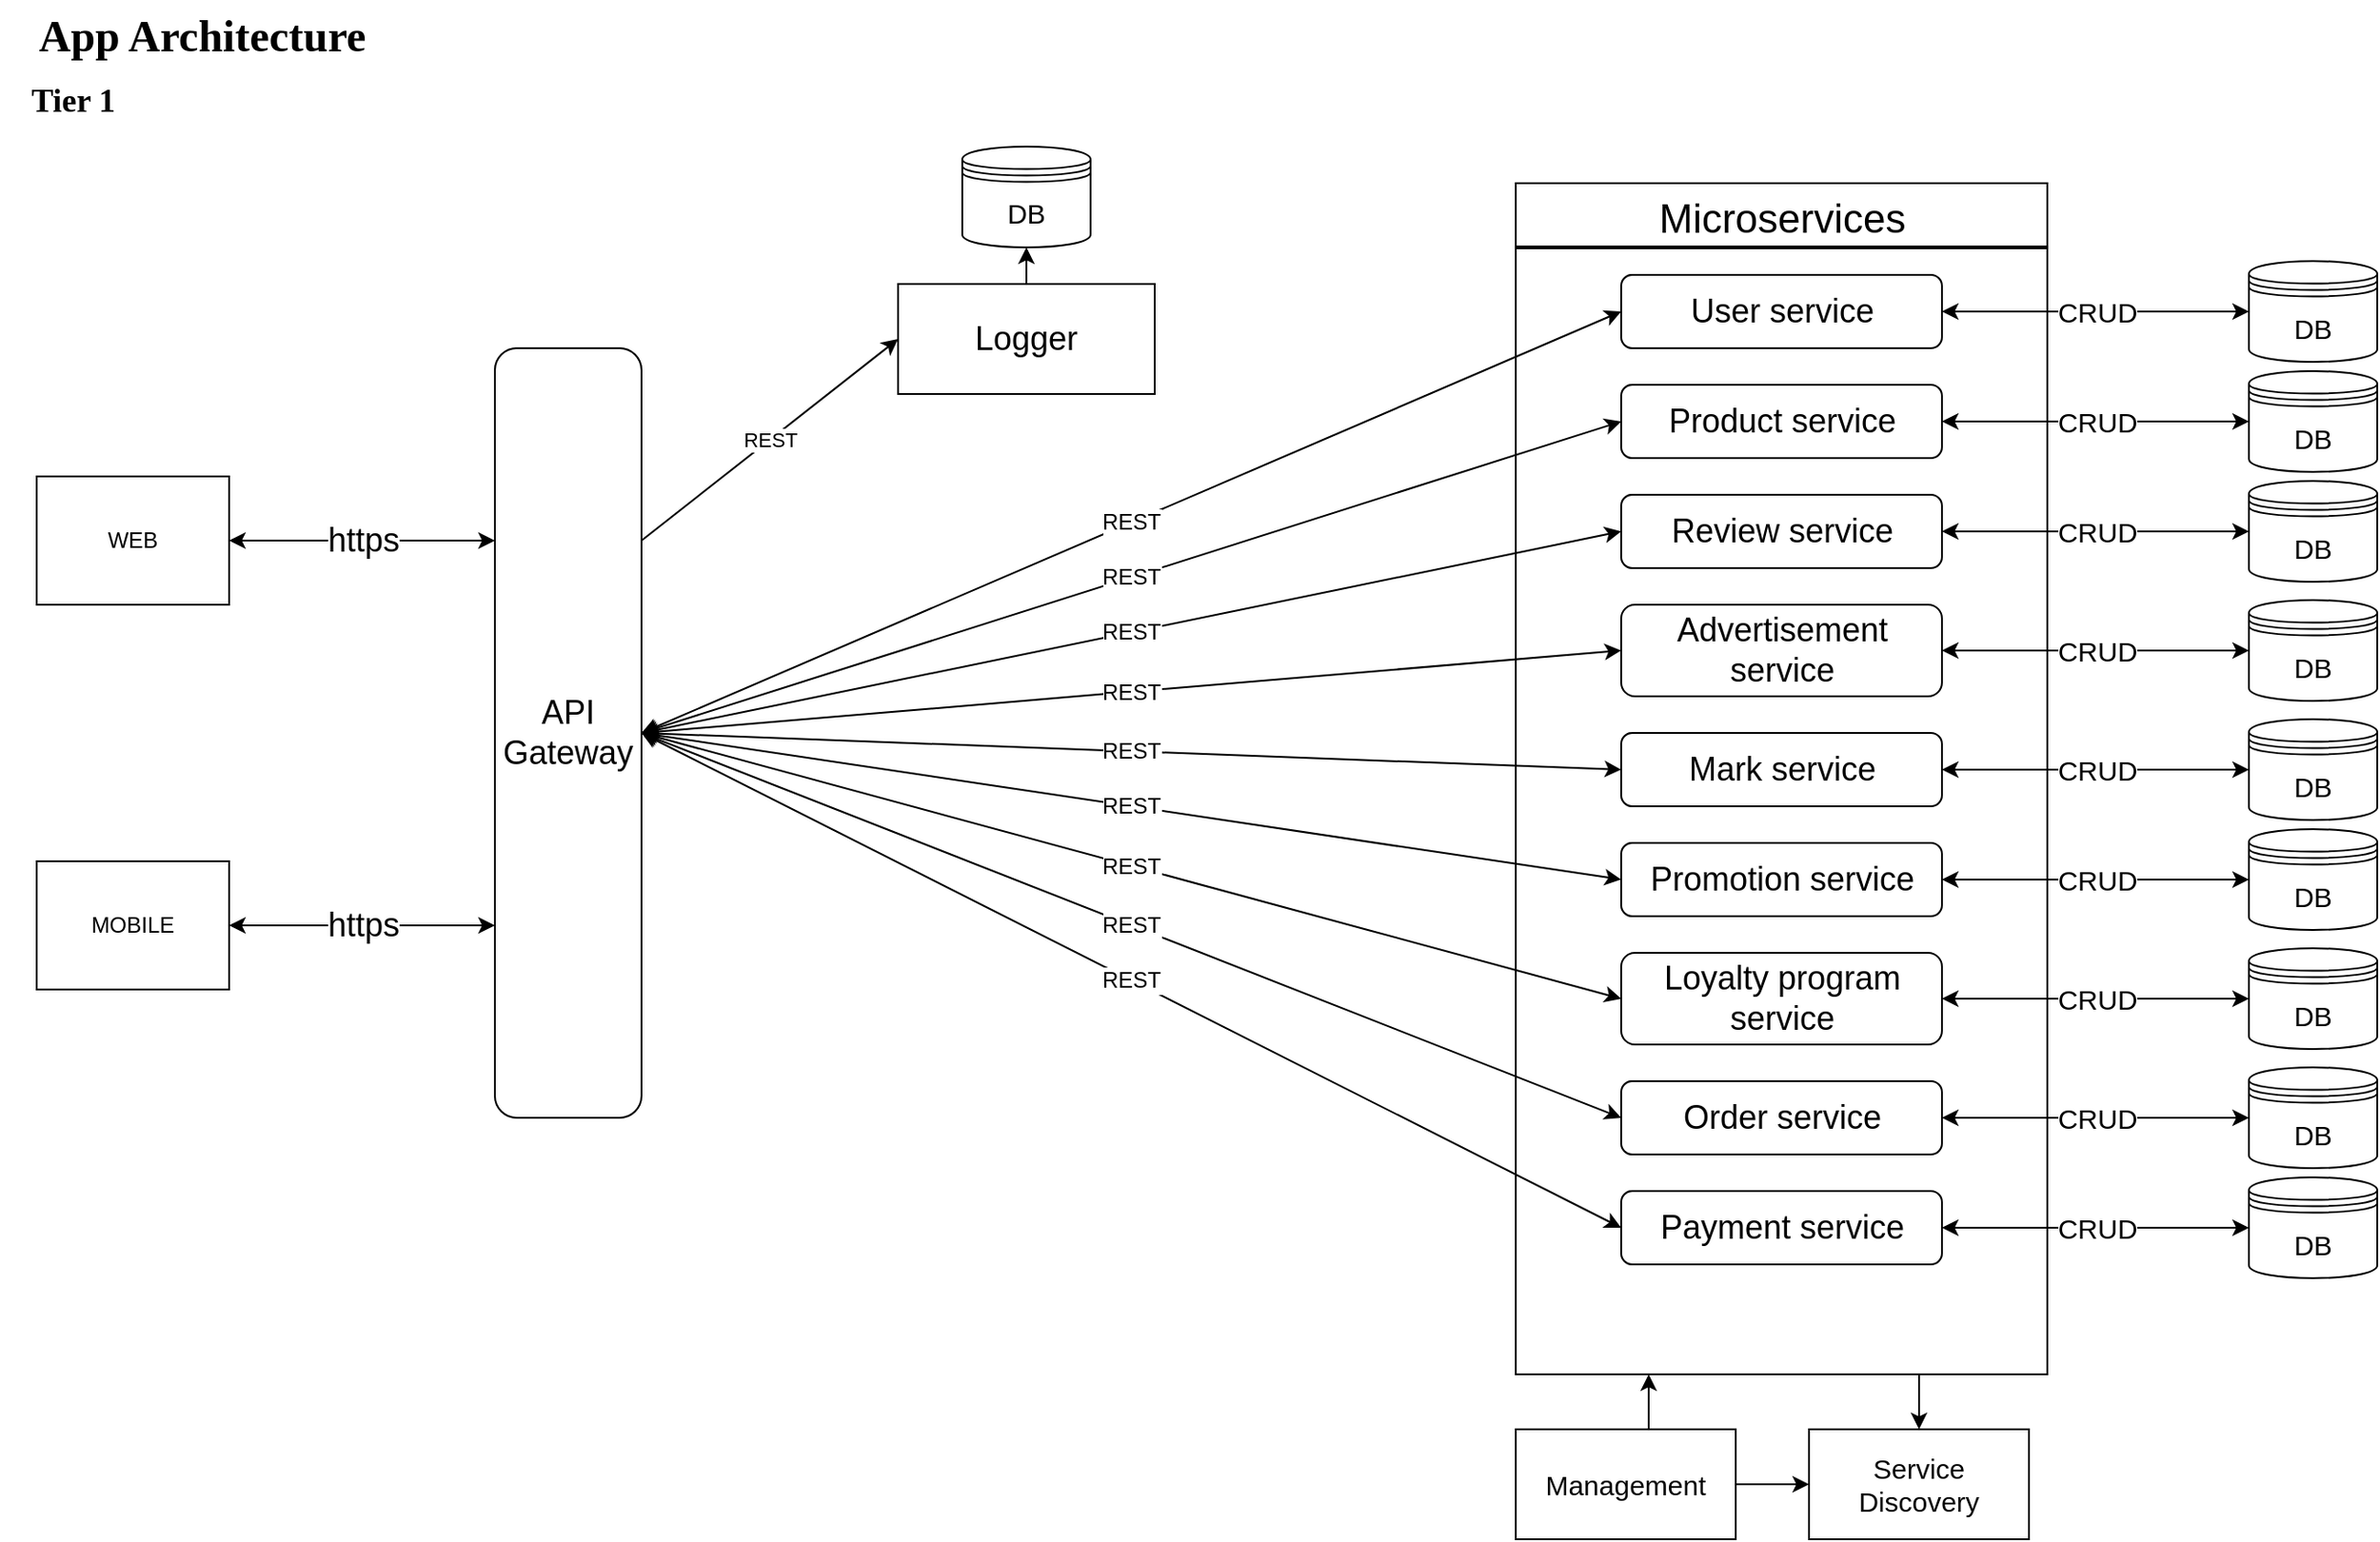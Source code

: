 <mxfile version="20.0.1" type="device"><diagram id="-zenrwY8bKHq8CytmOE4" name="Page-1"><mxGraphModel dx="1422" dy="737" grid="1" gridSize="10" guides="1" tooltips="1" connect="1" arrows="1" fold="1" page="1" pageScale="1" pageWidth="827" pageHeight="1169" math="0" shadow="0"><root><mxCell id="0"/><mxCell id="1" parent="0"/><mxCell id="sjMJpMcIu_CNjndKNzV4-4" value="WEB" style="rounded=0;whiteSpace=wrap;html=1;" parent="1" vertex="1"><mxGeometry x="20" y="260" width="105" height="70" as="geometry"/></mxCell><mxCell id="sjMJpMcIu_CNjndKNzV4-9" value="&lt;b style=&quot;line-height: 1;&quot;&gt;Tier 1&lt;/b&gt;" style="text;html=1;strokeColor=none;fillColor=none;align=center;verticalAlign=middle;whiteSpace=wrap;rounded=0;fontSize=18;fontFamily=Tahoma;" parent="1" vertex="1"><mxGeometry x="10" y="30" width="60" height="50" as="geometry"/></mxCell><mxCell id="sjMJpMcIu_CNjndKNzV4-11" value="API&lt;br&gt;Gateway" style="rounded=1;whiteSpace=wrap;html=1;fontSize=18;" parent="1" vertex="1"><mxGeometry x="270" y="190" width="80" height="420" as="geometry"/></mxCell><mxCell id="sjMJpMcIu_CNjndKNzV4-15" value="https" style="endArrow=classic;startArrow=classic;html=1;rounded=0;fontSize=18;exitX=1;exitY=0.5;exitDx=0;exitDy=0;entryX=0;entryY=0.25;entryDx=0;entryDy=0;" parent="1" source="sjMJpMcIu_CNjndKNzV4-4" target="sjMJpMcIu_CNjndKNzV4-11" edge="1"><mxGeometry width="50" height="50" relative="1" as="geometry"><mxPoint x="410" y="420" as="sourcePoint"/><mxPoint x="460" y="370" as="targetPoint"/></mxGeometry></mxCell><mxCell id="sjMJpMcIu_CNjndKNzV4-16" value="MOBILE" style="rounded=0;whiteSpace=wrap;html=1;" parent="1" vertex="1"><mxGeometry x="20" y="470" width="105" height="70" as="geometry"/></mxCell><mxCell id="sjMJpMcIu_CNjndKNzV4-18" value="https" style="endArrow=classic;startArrow=classic;html=1;rounded=0;fontSize=18;exitX=1;exitY=0.5;exitDx=0;exitDy=0;entryX=0;entryY=0.75;entryDx=0;entryDy=0;" parent="1" source="sjMJpMcIu_CNjndKNzV4-16" target="sjMJpMcIu_CNjndKNzV4-11" edge="1"><mxGeometry width="50" height="50" relative="1" as="geometry"><mxPoint x="120" y="524.5" as="sourcePoint"/><mxPoint x="245" y="524.5" as="targetPoint"/></mxGeometry></mxCell><mxCell id="sjMJpMcIu_CNjndKNzV4-65" style="edgeStyle=orthogonalEdgeStyle;rounded=0;orthogonalLoop=1;jettySize=auto;html=1;exitX=0.75;exitY=1;exitDx=0;exitDy=0;entryX=0.5;entryY=0;entryDx=0;entryDy=0;fontFamily=Helvetica;fontSize=12;" parent="1" source="sjMJpMcIu_CNjndKNzV4-20" target="sjMJpMcIu_CNjndKNzV4-64" edge="1"><mxGeometry relative="1" as="geometry"/></mxCell><mxCell id="sjMJpMcIu_CNjndKNzV4-20" value="" style="rounded=0;whiteSpace=wrap;html=1;fontSize=18;" parent="1" vertex="1"><mxGeometry x="827" y="100" width="290" height="650" as="geometry"/></mxCell><mxCell id="sjMJpMcIu_CNjndKNzV4-24" value="" style="line;strokeWidth=2;html=1;fontSize=18;" parent="1" vertex="1"><mxGeometry x="827" y="130" width="290" height="10" as="geometry"/></mxCell><mxCell id="sjMJpMcIu_CNjndKNzV4-27" value="App Architecture" style="text;strokeColor=none;fillColor=none;html=1;fontSize=24;fontStyle=1;verticalAlign=middle;align=center;fontFamily=Tahoma;" parent="1" vertex="1"><mxGeometry width="220" height="40" as="geometry"/></mxCell><mxCell id="sjMJpMcIu_CNjndKNzV4-28" value="Microservices" style="text;strokeColor=none;fillColor=none;html=1;fontSize=22;fontStyle=0;verticalAlign=top;align=center;fontFamily=Helvetica;" parent="1" vertex="1"><mxGeometry x="889.5" y="100" width="165" height="30" as="geometry"/></mxCell><mxCell id="sjMJpMcIu_CNjndKNzV4-44" value="REST" style="endArrow=classic;startArrow=classic;html=1;rounded=0;fontFamily=Helvetica;fontSize=12;exitX=1;exitY=0.5;exitDx=0;exitDy=0;entryX=0;entryY=0.5;entryDx=0;entryDy=0;" parent="1" source="sjMJpMcIu_CNjndKNzV4-11" target="sjMJpMcIu_CNjndKNzV4-45" edge="1"><mxGeometry width="50" height="50" relative="1" as="geometry"><mxPoint x="580" y="400" as="sourcePoint"/><mxPoint x="700" y="220" as="targetPoint"/></mxGeometry></mxCell><mxCell id="sjMJpMcIu_CNjndKNzV4-45" value="User service" style="rounded=1;whiteSpace=wrap;html=1;fontFamily=Helvetica;fontSize=18;" parent="1" vertex="1"><mxGeometry x="884.5" y="150" width="175" height="40" as="geometry"/></mxCell><mxCell id="sjMJpMcIu_CNjndKNzV4-46" value="Product service" style="rounded=1;whiteSpace=wrap;html=1;fontFamily=Helvetica;fontSize=18;" parent="1" vertex="1"><mxGeometry x="884.5" y="210" width="175" height="40" as="geometry"/></mxCell><mxCell id="sjMJpMcIu_CNjndKNzV4-47" value="REST" style="endArrow=classic;startArrow=classic;html=1;rounded=0;fontFamily=Helvetica;fontSize=12;exitX=1;exitY=0.5;exitDx=0;exitDy=0;entryX=0;entryY=0.5;entryDx=0;entryDy=0;" parent="1" source="sjMJpMcIu_CNjndKNzV4-11" target="sjMJpMcIu_CNjndKNzV4-46" edge="1"><mxGeometry width="50" height="50" relative="1" as="geometry"><mxPoint x="580" y="400" as="sourcePoint"/><mxPoint x="757.5" y="210" as="targetPoint"/></mxGeometry></mxCell><mxCell id="sjMJpMcIu_CNjndKNzV4-48" value="Review service" style="rounded=1;whiteSpace=wrap;html=1;fontFamily=Helvetica;fontSize=18;" parent="1" vertex="1"><mxGeometry x="884.5" y="270" width="175" height="40" as="geometry"/></mxCell><mxCell id="sjMJpMcIu_CNjndKNzV4-50" value="REST" style="endArrow=classic;startArrow=classic;html=1;rounded=0;fontFamily=Helvetica;fontSize=12;entryX=0;entryY=0.5;entryDx=0;entryDy=0;exitX=1;exitY=0.5;exitDx=0;exitDy=0;" parent="1" target="sjMJpMcIu_CNjndKNzV4-48" edge="1" source="sjMJpMcIu_CNjndKNzV4-11"><mxGeometry width="50" height="50" relative="1" as="geometry"><mxPoint x="580" y="400" as="sourcePoint"/><mxPoint x="757.5" y="270" as="targetPoint"/></mxGeometry></mxCell><mxCell id="sjMJpMcIu_CNjndKNzV4-51" value="Advertisement service" style="rounded=1;whiteSpace=wrap;html=1;fontFamily=Helvetica;fontSize=18;" parent="1" vertex="1"><mxGeometry x="884.5" y="330" width="175" height="50" as="geometry"/></mxCell><mxCell id="sjMJpMcIu_CNjndKNzV4-52" value="REST" style="endArrow=classic;startArrow=classic;html=1;rounded=0;fontFamily=Helvetica;fontSize=12;entryX=0;entryY=0.5;entryDx=0;entryDy=0;exitX=1;exitY=0.5;exitDx=0;exitDy=0;" parent="1" target="sjMJpMcIu_CNjndKNzV4-51" edge="1" source="sjMJpMcIu_CNjndKNzV4-11"><mxGeometry width="50" height="50" relative="1" as="geometry"><mxPoint x="580" y="400" as="sourcePoint"/><mxPoint x="757.5" y="330" as="targetPoint"/></mxGeometry></mxCell><mxCell id="sjMJpMcIu_CNjndKNzV4-53" value="Mark service" style="rounded=1;whiteSpace=wrap;html=1;fontFamily=Helvetica;fontSize=18;" parent="1" vertex="1"><mxGeometry x="884.5" y="400" width="175" height="40" as="geometry"/></mxCell><mxCell id="sjMJpMcIu_CNjndKNzV4-54" value="REST" style="endArrow=classic;startArrow=classic;html=1;rounded=0;fontFamily=Helvetica;fontSize=12;entryX=0;entryY=0.5;entryDx=0;entryDy=0;exitX=1;exitY=0.5;exitDx=0;exitDy=0;" parent="1" source="sjMJpMcIu_CNjndKNzV4-11" target="sjMJpMcIu_CNjndKNzV4-53" edge="1"><mxGeometry width="50" height="50" relative="1" as="geometry"><mxPoint x="580" y="400" as="sourcePoint"/><mxPoint x="757.5" y="395" as="targetPoint"/></mxGeometry></mxCell><mxCell id="sjMJpMcIu_CNjndKNzV4-56" value="Promotion service" style="rounded=1;whiteSpace=wrap;html=1;fontFamily=Helvetica;fontSize=18;" parent="1" vertex="1"><mxGeometry x="884.5" y="460" width="175" height="40" as="geometry"/></mxCell><mxCell id="sjMJpMcIu_CNjndKNzV4-57" value="REST" style="endArrow=classic;startArrow=classic;html=1;rounded=0;fontFamily=Helvetica;fontSize=12;entryX=0;entryY=0.5;entryDx=0;entryDy=0;exitX=1;exitY=0.5;exitDx=0;exitDy=0;" parent="1" source="sjMJpMcIu_CNjndKNzV4-11" target="sjMJpMcIu_CNjndKNzV4-56" edge="1"><mxGeometry width="50" height="50" relative="1" as="geometry"><mxPoint x="580" y="400" as="sourcePoint"/><mxPoint x="757.5" y="460" as="targetPoint"/></mxGeometry></mxCell><mxCell id="sjMJpMcIu_CNjndKNzV4-58" value="Loyalty program service" style="rounded=1;whiteSpace=wrap;html=1;fontFamily=Helvetica;fontSize=18;" parent="1" vertex="1"><mxGeometry x="884.5" y="520" width="175" height="50" as="geometry"/></mxCell><mxCell id="sjMJpMcIu_CNjndKNzV4-59" value="REST" style="endArrow=classic;startArrow=classic;html=1;rounded=0;fontFamily=Helvetica;fontSize=12;entryX=0;entryY=0.5;entryDx=0;entryDy=0;exitX=1;exitY=0.5;exitDx=0;exitDy=0;" parent="1" source="sjMJpMcIu_CNjndKNzV4-11" target="sjMJpMcIu_CNjndKNzV4-58" edge="1"><mxGeometry width="50" height="50" relative="1" as="geometry"><mxPoint x="580" y="400" as="sourcePoint"/><mxPoint x="757.5" y="520" as="targetPoint"/></mxGeometry></mxCell><mxCell id="sjMJpMcIu_CNjndKNzV4-60" value="Order service" style="rounded=1;whiteSpace=wrap;html=1;fontFamily=Helvetica;fontSize=18;" parent="1" vertex="1"><mxGeometry x="884.5" y="590" width="175" height="40" as="geometry"/></mxCell><mxCell id="sjMJpMcIu_CNjndKNzV4-61" value="REST" style="endArrow=classic;startArrow=classic;html=1;rounded=0;fontFamily=Helvetica;fontSize=12;entryX=0;entryY=0.5;entryDx=0;entryDy=0;exitX=1;exitY=0.5;exitDx=0;exitDy=0;" parent="1" source="sjMJpMcIu_CNjndKNzV4-11" target="sjMJpMcIu_CNjndKNzV4-60" edge="1"><mxGeometry width="50" height="50" relative="1" as="geometry"><mxPoint x="580" y="400" as="sourcePoint"/><mxPoint x="757.5" y="585" as="targetPoint"/></mxGeometry></mxCell><mxCell id="sjMJpMcIu_CNjndKNzV4-62" value="Payment service" style="rounded=1;whiteSpace=wrap;html=1;fontFamily=Helvetica;fontSize=18;" parent="1" vertex="1"><mxGeometry x="884.5" y="650" width="175" height="40" as="geometry"/></mxCell><mxCell id="sjMJpMcIu_CNjndKNzV4-63" value="REST" style="endArrow=classic;startArrow=classic;html=1;rounded=0;fontFamily=Helvetica;fontSize=12;entryX=0;entryY=0.5;entryDx=0;entryDy=0;exitX=1;exitY=0.5;exitDx=0;exitDy=0;" parent="1" source="sjMJpMcIu_CNjndKNzV4-11" target="sjMJpMcIu_CNjndKNzV4-62" edge="1"><mxGeometry width="50" height="50" relative="1" as="geometry"><mxPoint x="430" y="410" as="sourcePoint"/><mxPoint x="757.5" y="650" as="targetPoint"/></mxGeometry></mxCell><mxCell id="sjMJpMcIu_CNjndKNzV4-64" value="Service Discovery" style="rounded=0;whiteSpace=wrap;html=1;fontFamily=Helvetica;fontSize=15;" parent="1" vertex="1"><mxGeometry x="987" y="780" width="120" height="60" as="geometry"/></mxCell><mxCell id="sjMJpMcIu_CNjndKNzV4-68" style="edgeStyle=orthogonalEdgeStyle;rounded=0;orthogonalLoop=1;jettySize=auto;html=1;exitX=1;exitY=0.5;exitDx=0;exitDy=0;entryX=0;entryY=0.5;entryDx=0;entryDy=0;fontFamily=Helvetica;fontSize=15;" parent="1" source="sjMJpMcIu_CNjndKNzV4-66" target="sjMJpMcIu_CNjndKNzV4-64" edge="1"><mxGeometry relative="1" as="geometry"/></mxCell><mxCell id="sjMJpMcIu_CNjndKNzV4-97" style="edgeStyle=orthogonalEdgeStyle;rounded=0;orthogonalLoop=1;jettySize=auto;html=1;exitX=0.5;exitY=0;exitDx=0;exitDy=0;entryX=0.25;entryY=1;entryDx=0;entryDy=0;fontFamily=Helvetica;fontSize=15;" parent="1" source="sjMJpMcIu_CNjndKNzV4-66" target="sjMJpMcIu_CNjndKNzV4-20" edge="1"><mxGeometry relative="1" as="geometry"/></mxCell><mxCell id="sjMJpMcIu_CNjndKNzV4-66" value="Management" style="rounded=0;whiteSpace=wrap;html=1;fontFamily=Helvetica;fontSize=15;" parent="1" vertex="1"><mxGeometry x="827" y="780" width="120" height="60" as="geometry"/></mxCell><mxCell id="sjMJpMcIu_CNjndKNzV4-70" value="DB" style="shape=datastore;whiteSpace=wrap;html=1;fontFamily=Helvetica;fontSize=15;" parent="1" vertex="1"><mxGeometry x="1227" y="142.5" width="70" height="55" as="geometry"/></mxCell><mxCell id="sjMJpMcIu_CNjndKNzV4-76" value="CRUD" style="endArrow=classic;startArrow=classic;html=1;rounded=0;fontFamily=Helvetica;fontSize=15;exitX=1;exitY=0.5;exitDx=0;exitDy=0;entryX=0;entryY=0.5;entryDx=0;entryDy=0;" parent="1" source="sjMJpMcIu_CNjndKNzV4-45" target="sjMJpMcIu_CNjndKNzV4-70" edge="1"><mxGeometry width="50" height="50" relative="1" as="geometry"><mxPoint x="927" y="480" as="sourcePoint"/><mxPoint x="977" y="430" as="targetPoint"/></mxGeometry></mxCell><mxCell id="sjMJpMcIu_CNjndKNzV4-77" value="DB" style="shape=datastore;whiteSpace=wrap;html=1;fontFamily=Helvetica;fontSize=15;" parent="1" vertex="1"><mxGeometry x="1227" y="202.5" width="70" height="55" as="geometry"/></mxCell><mxCell id="sjMJpMcIu_CNjndKNzV4-78" value="CRUD" style="endArrow=classic;startArrow=classic;html=1;rounded=0;fontFamily=Helvetica;fontSize=15;exitX=1;exitY=0.5;exitDx=0;exitDy=0;entryX=0;entryY=0.5;entryDx=0;entryDy=0;" parent="1" source="sjMJpMcIu_CNjndKNzV4-46" target="sjMJpMcIu_CNjndKNzV4-77" edge="1"><mxGeometry width="50" height="50" relative="1" as="geometry"><mxPoint x="1069.5" y="180" as="sourcePoint"/><mxPoint x="1237" y="180" as="targetPoint"/></mxGeometry></mxCell><mxCell id="sjMJpMcIu_CNjndKNzV4-79" value="DB" style="shape=datastore;whiteSpace=wrap;html=1;fontFamily=Helvetica;fontSize=15;" parent="1" vertex="1"><mxGeometry x="1227" y="262.5" width="70" height="55" as="geometry"/></mxCell><mxCell id="sjMJpMcIu_CNjndKNzV4-80" value="CRUD" style="endArrow=classic;startArrow=classic;html=1;rounded=0;fontFamily=Helvetica;fontSize=15;exitX=1;exitY=0.5;exitDx=0;exitDy=0;entryX=0;entryY=0.5;entryDx=0;entryDy=0;" parent="1" source="sjMJpMcIu_CNjndKNzV4-48" target="sjMJpMcIu_CNjndKNzV4-79" edge="1"><mxGeometry width="50" height="50" relative="1" as="geometry"><mxPoint x="1069.5" y="240" as="sourcePoint"/><mxPoint x="1237" y="240" as="targetPoint"/></mxGeometry></mxCell><mxCell id="sjMJpMcIu_CNjndKNzV4-81" value="DB" style="shape=datastore;whiteSpace=wrap;html=1;fontFamily=Helvetica;fontSize=15;" parent="1" vertex="1"><mxGeometry x="1227" y="327.5" width="70" height="55" as="geometry"/></mxCell><mxCell id="sjMJpMcIu_CNjndKNzV4-82" value="CRUD" style="endArrow=classic;startArrow=classic;html=1;rounded=0;fontFamily=Helvetica;fontSize=15;exitX=1;exitY=0.5;exitDx=0;exitDy=0;entryX=0;entryY=0.5;entryDx=0;entryDy=0;" parent="1" source="sjMJpMcIu_CNjndKNzV4-51" target="sjMJpMcIu_CNjndKNzV4-81" edge="1"><mxGeometry width="50" height="50" relative="1" as="geometry"><mxPoint x="1069.5" y="300" as="sourcePoint"/><mxPoint x="1237" y="300" as="targetPoint"/></mxGeometry></mxCell><mxCell id="sjMJpMcIu_CNjndKNzV4-83" value="DB" style="shape=datastore;whiteSpace=wrap;html=1;fontFamily=Helvetica;fontSize=15;" parent="1" vertex="1"><mxGeometry x="1227" y="392.5" width="70" height="55" as="geometry"/></mxCell><mxCell id="sjMJpMcIu_CNjndKNzV4-84" value="DB" style="shape=datastore;whiteSpace=wrap;html=1;fontFamily=Helvetica;fontSize=15;" parent="1" vertex="1"><mxGeometry x="1227" y="452.5" width="70" height="55" as="geometry"/></mxCell><mxCell id="sjMJpMcIu_CNjndKNzV4-88" value="DB" style="shape=datastore;whiteSpace=wrap;html=1;fontFamily=Helvetica;fontSize=15;" parent="1" vertex="1"><mxGeometry x="1227" y="517.5" width="70" height="55" as="geometry"/></mxCell><mxCell id="sjMJpMcIu_CNjndKNzV4-89" value="DB" style="shape=datastore;whiteSpace=wrap;html=1;fontFamily=Helvetica;fontSize=15;" parent="1" vertex="1"><mxGeometry x="1227" y="582.5" width="70" height="55" as="geometry"/></mxCell><mxCell id="sjMJpMcIu_CNjndKNzV4-90" value="DB" style="shape=datastore;whiteSpace=wrap;html=1;fontFamily=Helvetica;fontSize=15;" parent="1" vertex="1"><mxGeometry x="1227" y="642.5" width="70" height="55" as="geometry"/></mxCell><mxCell id="sjMJpMcIu_CNjndKNzV4-91" value="CRUD" style="endArrow=classic;startArrow=classic;html=1;rounded=0;fontFamily=Helvetica;fontSize=15;exitX=1;exitY=0.5;exitDx=0;exitDy=0;entryX=0;entryY=0.5;entryDx=0;entryDy=0;" parent="1" source="sjMJpMcIu_CNjndKNzV4-53" target="sjMJpMcIu_CNjndKNzV4-83" edge="1"><mxGeometry width="50" height="50" relative="1" as="geometry"><mxPoint x="1069.5" y="365" as="sourcePoint"/><mxPoint x="1237" y="365" as="targetPoint"/></mxGeometry></mxCell><mxCell id="sjMJpMcIu_CNjndKNzV4-92" value="CRUD" style="endArrow=classic;startArrow=classic;html=1;rounded=0;fontFamily=Helvetica;fontSize=15;exitX=1;exitY=0.5;exitDx=0;exitDy=0;entryX=0;entryY=0.5;entryDx=0;entryDy=0;" parent="1" source="sjMJpMcIu_CNjndKNzV4-56" target="sjMJpMcIu_CNjndKNzV4-84" edge="1"><mxGeometry width="50" height="50" relative="1" as="geometry"><mxPoint x="1079.5" y="375" as="sourcePoint"/><mxPoint x="1247" y="375" as="targetPoint"/></mxGeometry></mxCell><mxCell id="sjMJpMcIu_CNjndKNzV4-93" value="CRUD" style="endArrow=classic;startArrow=classic;html=1;rounded=0;fontFamily=Helvetica;fontSize=15;exitX=1;exitY=0.5;exitDx=0;exitDy=0;entryX=0;entryY=0.5;entryDx=0;entryDy=0;" parent="1" source="sjMJpMcIu_CNjndKNzV4-58" target="sjMJpMcIu_CNjndKNzV4-88" edge="1"><mxGeometry width="50" height="50" relative="1" as="geometry"><mxPoint x="1089.5" y="385" as="sourcePoint"/><mxPoint x="1257" y="385" as="targetPoint"/></mxGeometry></mxCell><mxCell id="sjMJpMcIu_CNjndKNzV4-94" value="CRUD" style="endArrow=classic;startArrow=classic;html=1;rounded=0;fontFamily=Helvetica;fontSize=15;exitX=1;exitY=0.5;exitDx=0;exitDy=0;entryX=0;entryY=0.5;entryDx=0;entryDy=0;" parent="1" source="sjMJpMcIu_CNjndKNzV4-60" target="sjMJpMcIu_CNjndKNzV4-89" edge="1"><mxGeometry width="50" height="50" relative="1" as="geometry"><mxPoint x="1099.5" y="395" as="sourcePoint"/><mxPoint x="1267" y="395" as="targetPoint"/></mxGeometry></mxCell><mxCell id="sjMJpMcIu_CNjndKNzV4-95" value="CRUD" style="endArrow=classic;startArrow=classic;html=1;rounded=0;fontFamily=Helvetica;fontSize=15;exitX=1;exitY=0.5;exitDx=0;exitDy=0;entryX=0;entryY=0.5;entryDx=0;entryDy=0;" parent="1" source="sjMJpMcIu_CNjndKNzV4-62" target="sjMJpMcIu_CNjndKNzV4-90" edge="1"><mxGeometry width="50" height="50" relative="1" as="geometry"><mxPoint x="1109.5" y="405" as="sourcePoint"/><mxPoint x="1277" y="405" as="targetPoint"/></mxGeometry></mxCell><mxCell id="hhFwKb28xOrn_FupxCIT-16" style="edgeStyle=orthogonalEdgeStyle;rounded=0;orthogonalLoop=1;jettySize=auto;html=1;exitX=0.5;exitY=0;exitDx=0;exitDy=0;entryX=0.5;entryY=1;entryDx=0;entryDy=0;" edge="1" parent="1" source="hhFwKb28xOrn_FupxCIT-11" target="hhFwKb28xOrn_FupxCIT-15"><mxGeometry relative="1" as="geometry"/></mxCell><mxCell id="hhFwKb28xOrn_FupxCIT-11" value="&lt;span style=&quot;font-size: 18px;&quot;&gt;Logger&lt;/span&gt;" style="rounded=0;whiteSpace=wrap;html=1;fillColor=default;" vertex="1" parent="1"><mxGeometry x="490" y="155" width="140" height="60" as="geometry"/></mxCell><mxCell id="hhFwKb28xOrn_FupxCIT-14" value="REST" style="endArrow=classic;html=1;rounded=0;exitX=1;exitY=0.25;exitDx=0;exitDy=0;entryX=0;entryY=0.5;entryDx=0;entryDy=0;" edge="1" parent="1" source="sjMJpMcIu_CNjndKNzV4-11" target="hhFwKb28xOrn_FupxCIT-11"><mxGeometry width="50" height="50" relative="1" as="geometry"><mxPoint x="660" y="430" as="sourcePoint"/><mxPoint x="710" y="380" as="targetPoint"/></mxGeometry></mxCell><mxCell id="hhFwKb28xOrn_FupxCIT-15" value="DB" style="shape=datastore;whiteSpace=wrap;html=1;fontFamily=Helvetica;fontSize=15;" vertex="1" parent="1"><mxGeometry x="525" y="80" width="70" height="55" as="geometry"/></mxCell></root></mxGraphModel></diagram></mxfile>